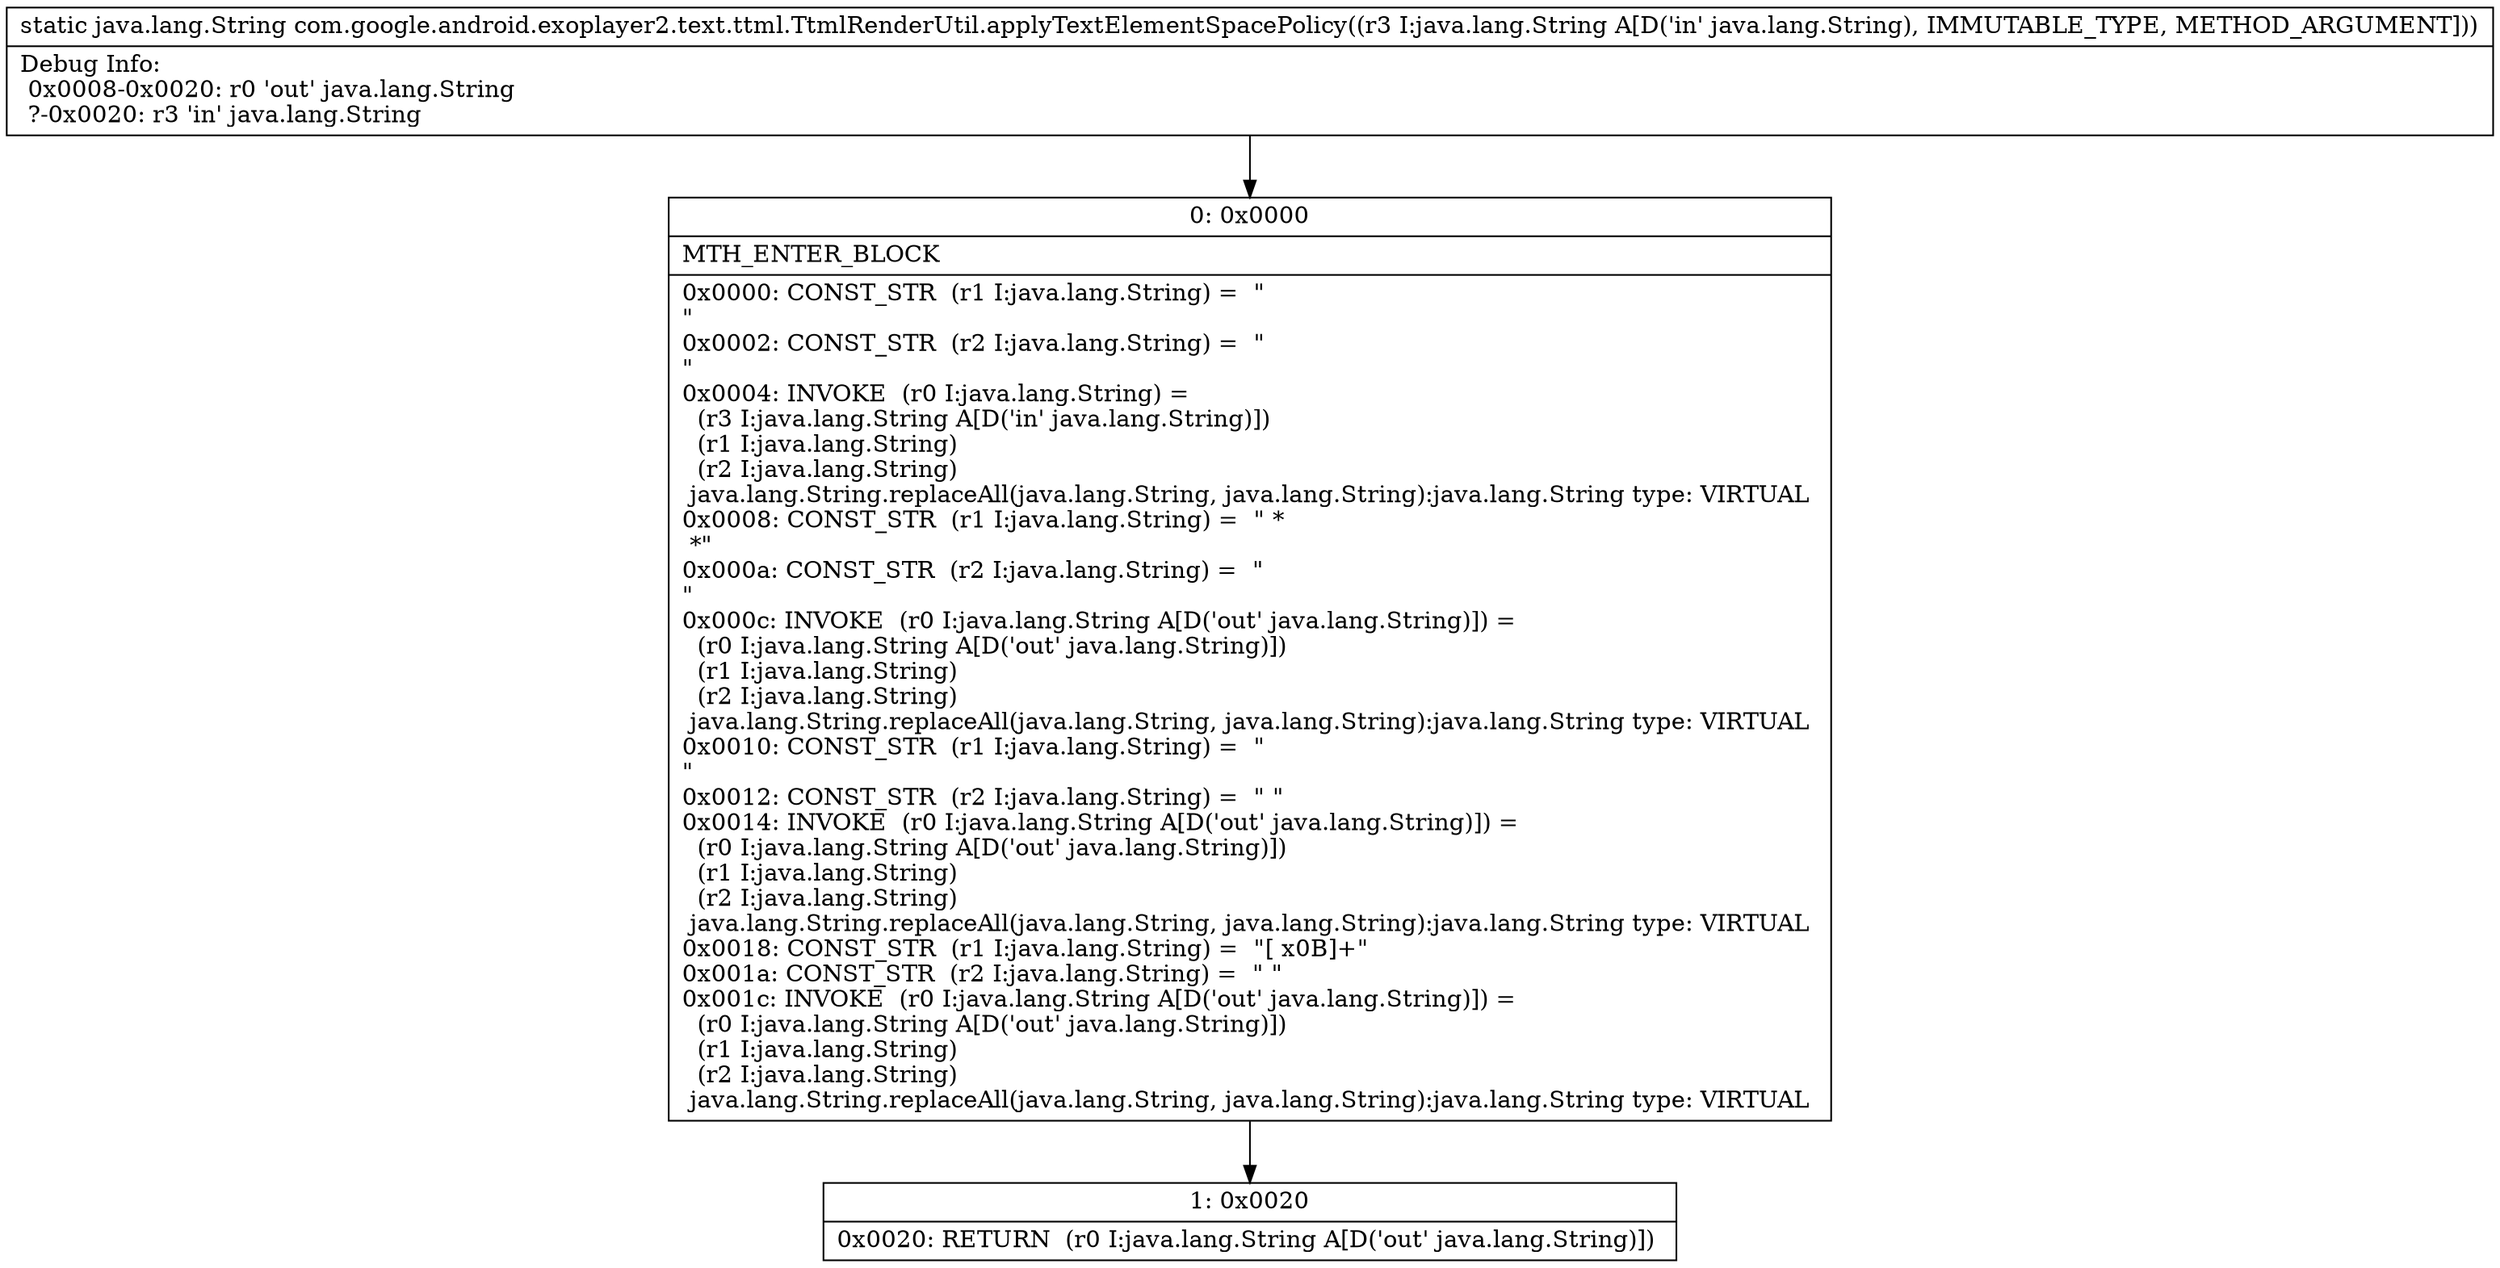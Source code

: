 digraph "CFG forcom.google.android.exoplayer2.text.ttml.TtmlRenderUtil.applyTextElementSpacePolicy(Ljava\/lang\/String;)Ljava\/lang\/String;" {
Node_0 [shape=record,label="{0\:\ 0x0000|MTH_ENTER_BLOCK\l|0x0000: CONST_STR  (r1 I:java.lang.String) =  \"\l\" \l0x0002: CONST_STR  (r2 I:java.lang.String) =  \"\l\" \l0x0004: INVOKE  (r0 I:java.lang.String) = \l  (r3 I:java.lang.String A[D('in' java.lang.String)])\l  (r1 I:java.lang.String)\l  (r2 I:java.lang.String)\l java.lang.String.replaceAll(java.lang.String, java.lang.String):java.lang.String type: VIRTUAL \l0x0008: CONST_STR  (r1 I:java.lang.String) =  \" *\l *\" \l0x000a: CONST_STR  (r2 I:java.lang.String) =  \"\l\" \l0x000c: INVOKE  (r0 I:java.lang.String A[D('out' java.lang.String)]) = \l  (r0 I:java.lang.String A[D('out' java.lang.String)])\l  (r1 I:java.lang.String)\l  (r2 I:java.lang.String)\l java.lang.String.replaceAll(java.lang.String, java.lang.String):java.lang.String type: VIRTUAL \l0x0010: CONST_STR  (r1 I:java.lang.String) =  \"\l\" \l0x0012: CONST_STR  (r2 I:java.lang.String) =  \" \" \l0x0014: INVOKE  (r0 I:java.lang.String A[D('out' java.lang.String)]) = \l  (r0 I:java.lang.String A[D('out' java.lang.String)])\l  (r1 I:java.lang.String)\l  (r2 I:java.lang.String)\l java.lang.String.replaceAll(java.lang.String, java.lang.String):java.lang.String type: VIRTUAL \l0x0018: CONST_STR  (r1 I:java.lang.String) =  \"[ 	x0B]+\" \l0x001a: CONST_STR  (r2 I:java.lang.String) =  \" \" \l0x001c: INVOKE  (r0 I:java.lang.String A[D('out' java.lang.String)]) = \l  (r0 I:java.lang.String A[D('out' java.lang.String)])\l  (r1 I:java.lang.String)\l  (r2 I:java.lang.String)\l java.lang.String.replaceAll(java.lang.String, java.lang.String):java.lang.String type: VIRTUAL \l}"];
Node_1 [shape=record,label="{1\:\ 0x0020|0x0020: RETURN  (r0 I:java.lang.String A[D('out' java.lang.String)]) \l}"];
MethodNode[shape=record,label="{static java.lang.String com.google.android.exoplayer2.text.ttml.TtmlRenderUtil.applyTextElementSpacePolicy((r3 I:java.lang.String A[D('in' java.lang.String), IMMUTABLE_TYPE, METHOD_ARGUMENT]))  | Debug Info:\l  0x0008\-0x0020: r0 'out' java.lang.String\l  ?\-0x0020: r3 'in' java.lang.String\l}"];
MethodNode -> Node_0;
Node_0 -> Node_1;
}

